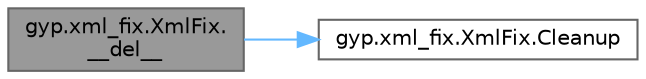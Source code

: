 digraph "gyp.xml_fix.XmlFix.__del__"
{
 // LATEX_PDF_SIZE
  bgcolor="transparent";
  edge [fontname=Helvetica,fontsize=10,labelfontname=Helvetica,labelfontsize=10];
  node [fontname=Helvetica,fontsize=10,shape=box,height=0.2,width=0.4];
  rankdir="LR";
  Node1 [id="Node000001",label="gyp.xml_fix.XmlFix.\l__del__",height=0.2,width=0.4,color="gray40", fillcolor="grey60", style="filled", fontcolor="black",tooltip=" "];
  Node1 -> Node2 [id="edge1_Node000001_Node000002",color="steelblue1",style="solid",tooltip=" "];
  Node2 [id="Node000002",label="gyp.xml_fix.XmlFix.Cleanup",height=0.2,width=0.4,color="grey40", fillcolor="white", style="filled",URL="$classgyp_1_1xml__fix_1_1_xml_fix.html#ab0ce29441b96a596ef31465cafadd5d5",tooltip=" "];
}
